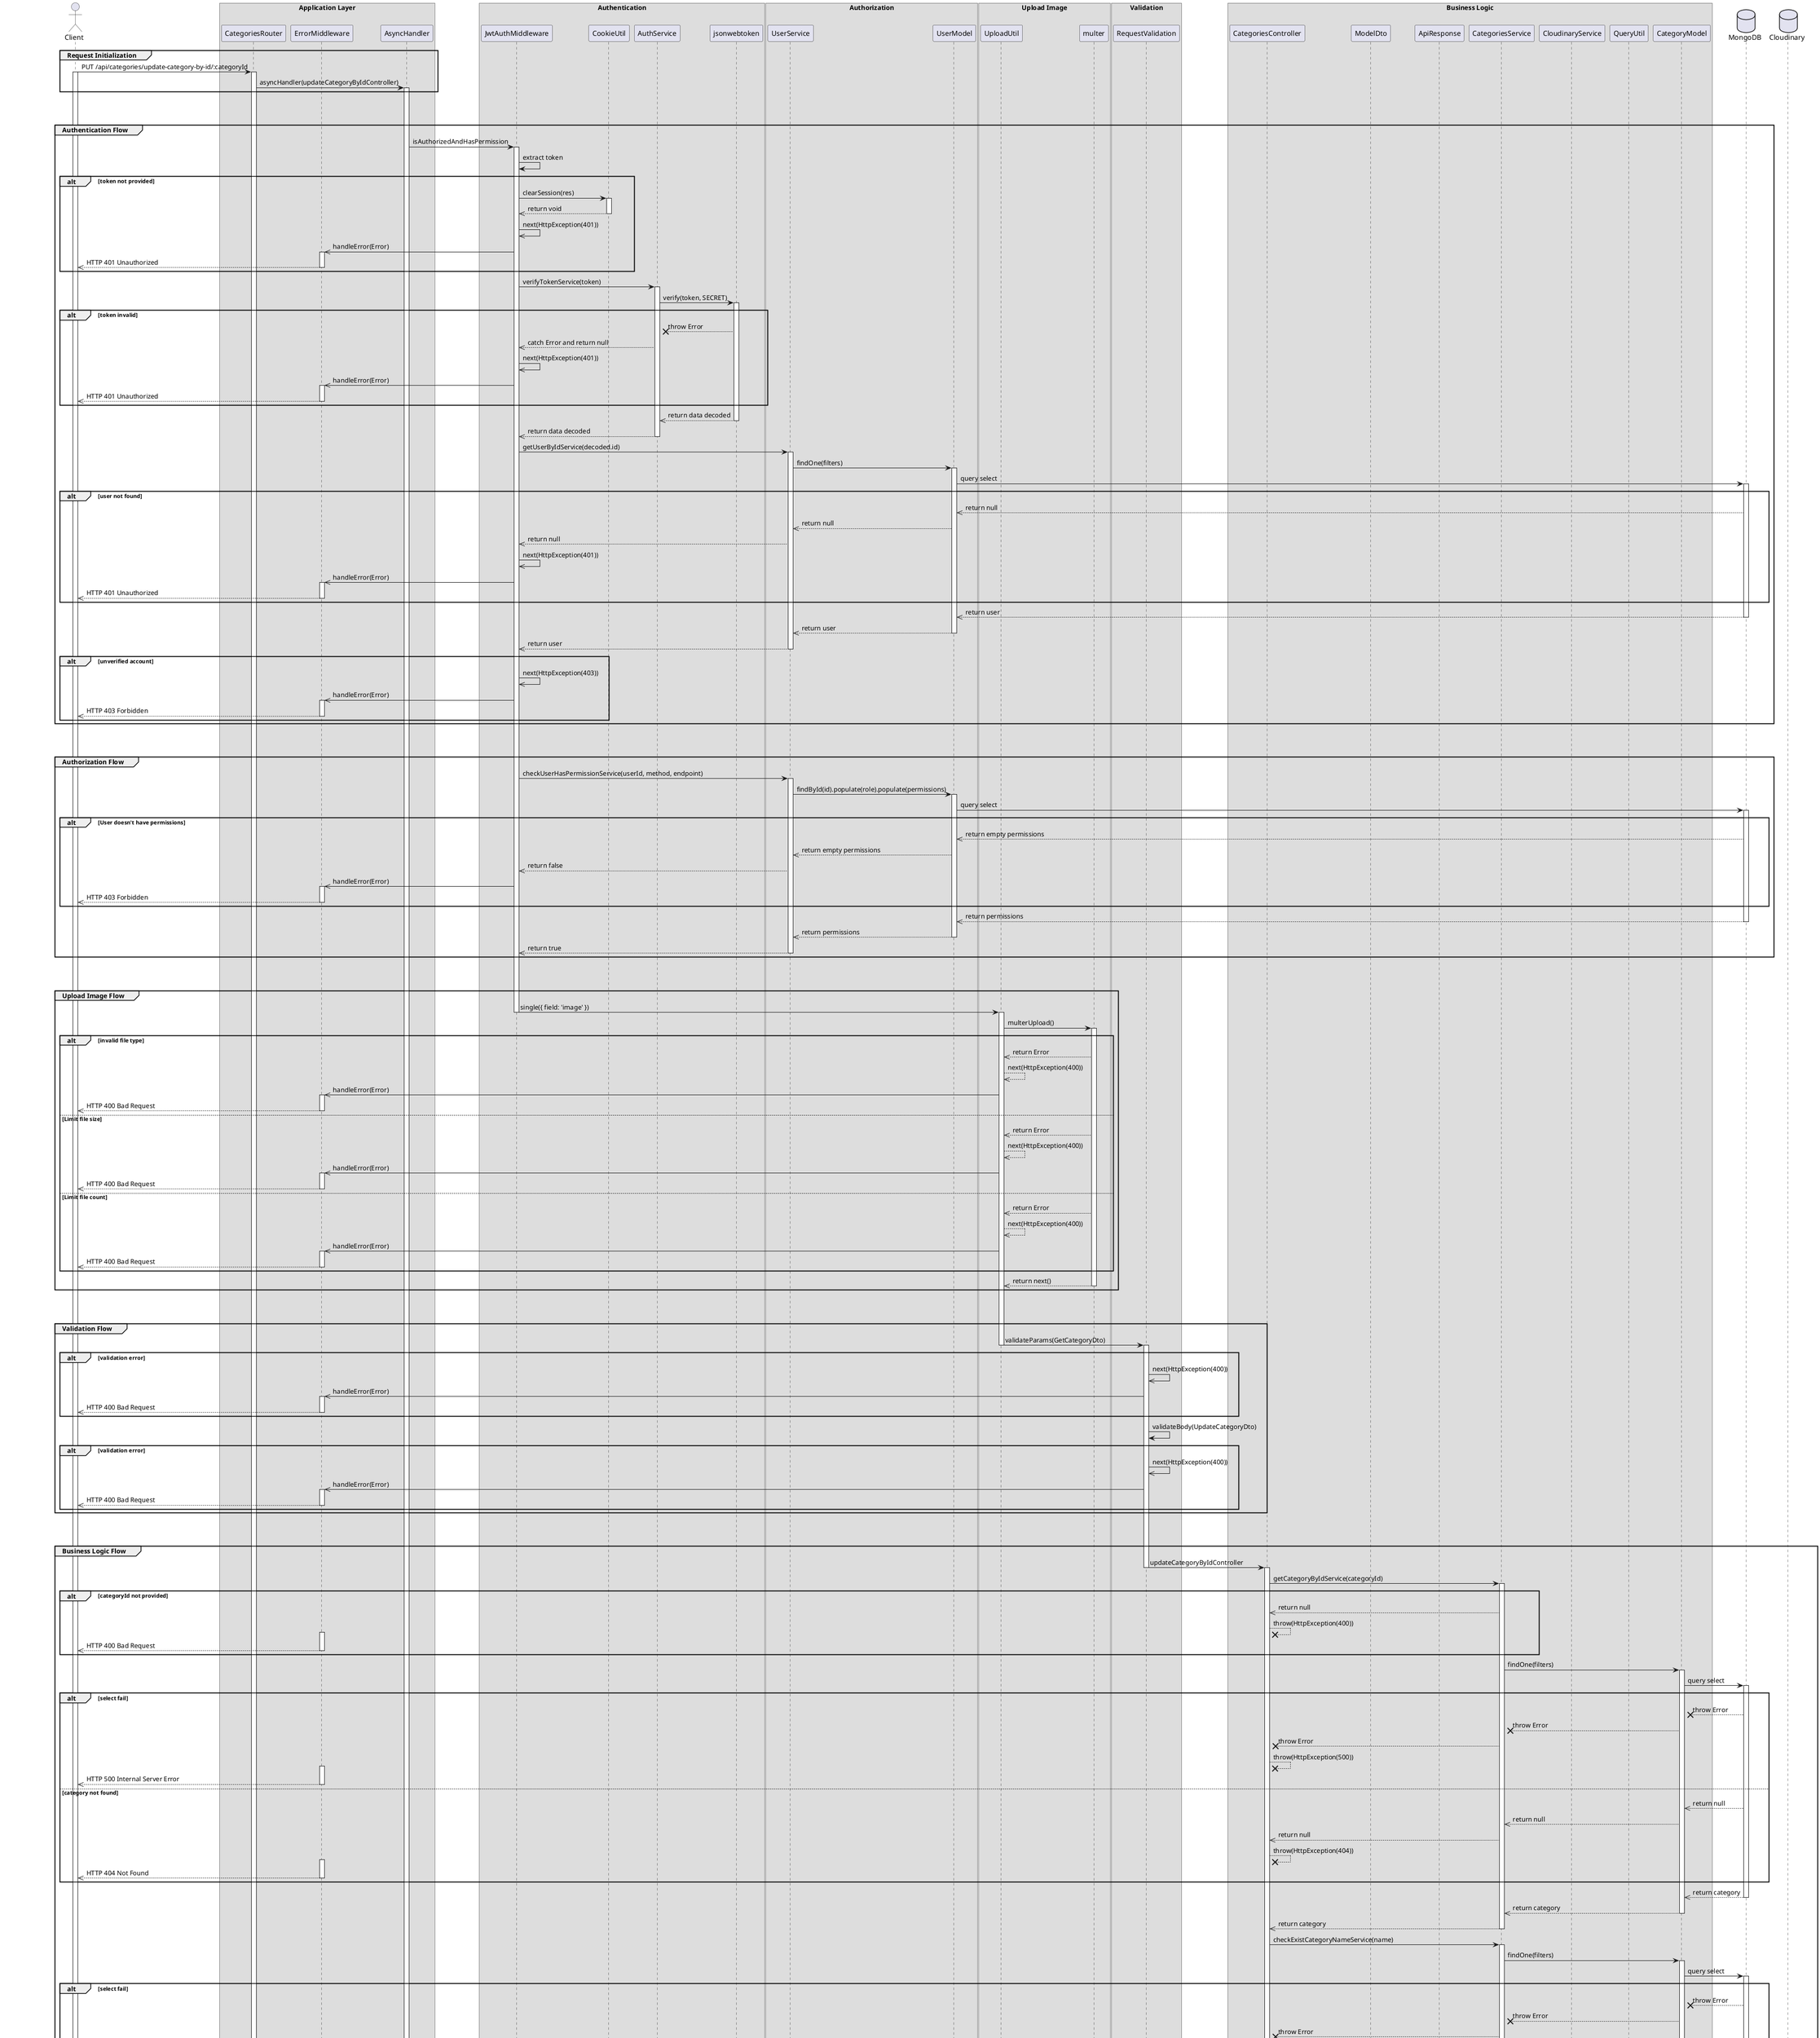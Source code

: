 @startuml update Category

actor Client

box "Application Layer"
participant CategoriesRouter 
participant ErrorMiddleware 
participant AsyncHandler 
end box

box "Authentication"
participant JwtAuthMiddleware 
participant CookieUtil
participant AuthService
participant jsonwebtoken
end box

box "Authorization"
participant UserService 
participant UserModel
end box

box "Upload Image"
participant UploadUtil
participant multer
end box

box "Validation"
participant RequestValidation
end box

box "Business Logic"
participant CategoriesController
participant ModelDto
participant ApiResponse
participant CategoriesService
participant CloudinaryService
participant QueryUtil
participant CategoryModel
end box

database MongoDB
database Cloudinary

' Step 1
group Request Initialization
    Client -> CategoriesRouter: PUT /api/categories/update-category-by-id/:categoryId
    activate Client
    activate CategoriesRouter
    CategoriesRouter -> AsyncHandler: asyncHandler(updateCategoryByIdController)
    activate AsyncHandler
end

break
break

' Step 2
group Authentication Flow
    AsyncHandler -> JwtAuthMiddleware: isAuthorizedAndHasPermission
    activate JwtAuthMiddleware

    JwtAuthMiddleware -> JwtAuthMiddleware: extract token
    alt token not provided
        JwtAuthMiddleware -> CookieUtil: clearSession(res)
        activate CookieUtil
        CookieUtil -->> JwtAuthMiddleware: return void
        deactivate CookieUtil
        JwtAuthMiddleware ->> JwtAuthMiddleware: next(HttpException(401))
        JwtAuthMiddleware ->> ErrorMiddleware: handleError(Error)
        activate ErrorMiddleware
        ErrorMiddleware -->> Client: HTTP 401 Unauthorized
        deactivate ErrorMiddleware
    end 

    JwtAuthMiddleware -> AuthService: verifyTokenService(token)
    activate AuthService
    AuthService -> jsonwebtoken: verify(token, SECRET)
    activate jsonwebtoken
    alt token invalid
        jsonwebtoken --x AuthService: throw Error
        AuthService -->> JwtAuthMiddleware: catch Error and return null
        JwtAuthMiddleware ->> JwtAuthMiddleware: next(HttpException(401))
        JwtAuthMiddleware ->> ErrorMiddleware: handleError(Error)
        activate ErrorMiddleware
        ErrorMiddleware -->> Client: HTTP 401 Unauthorized
        deactivate ErrorMiddleware
    end

    jsonwebtoken -->> AuthService: return data decoded
    deactivate jsonwebtoken
    AuthService -->> JwtAuthMiddleware: return data decoded
    deactivate AuthService
    JwtAuthMiddleware -> UserService: getUserByIdService(decoded.id)
    activate UserService
    UserService -> UserModel: findOne(filters)
    activate UserModel
    UserModel -> MongoDB: query select
    activate MongoDB

    alt user not found
        MongoDB -->> UserModel: return null
        UserModel -->> UserService: return null
        UserService -->> JwtAuthMiddleware: return null
        JwtAuthMiddleware ->> JwtAuthMiddleware: next(HttpException(401))
        JwtAuthMiddleware ->> ErrorMiddleware: handleError(Error)
        activate ErrorMiddleware
        ErrorMiddleware -->> Client: HTTP 401 Unauthorized
        deactivate ErrorMiddleware
    end

    MongoDB -->> UserModel: return user
    deactivate MongoDB
    UserModel -->> UserService: return user
    deactivate UserModel
    UserService -->> JwtAuthMiddleware: return user
    deactivate UserService

    alt unverified account
        JwtAuthMiddleware ->> JwtAuthMiddleware: next(HttpException(403))
        JwtAuthMiddleware ->> ErrorMiddleware: handleError(Error)
        activate ErrorMiddleware
        ErrorMiddleware -->> Client: HTTP 403 Forbidden
        deactivate ErrorMiddleware
    end
end

break
break

' Step 3
group Authorization Flow
    JwtAuthMiddleware -> UserService: checkUserHasPermissionService(userId, method, endpoint)
    activate UserService
    UserService -> UserModel: findById(id).populate(role).populate(permissions)
    activate UserModel
    UserModel -> MongoDB: query select
    activate MongoDB

    alt User doesn't have permissions 
        MongoDB -->> UserModel: return empty permissions
        UserModel -->> UserService: return empty permissions
        UserService -->> JwtAuthMiddleware: return false
        JwtAuthMiddleware ->> ErrorMiddleware: handleError(Error)
        activate ErrorMiddleware
        ErrorMiddleware -->> Client: HTTP 403 Forbidden
        deactivate ErrorMiddleware
    end

    MongoDB -->> UserModel: return permissions
    deactivate MongoDB
    UserModel -->> UserService: return permissions
    deactivate UserModel
    UserService -->> JwtAuthMiddleware: return true
    deactivate UserService
end

break
break

' Step 4
group Upload Image Flow
    JwtAuthMiddleware -> UploadUtil: single({ field: 'image' })
    deactivate JwtAuthMiddleware
    activate UploadUtil
    UploadUtil -> multer: multerUpload()
    activate multer

    alt invalid file type
        multer -->> UploadUtil: return Error
        UploadUtil -->> UploadUtil: next(HttpException(400))
        UploadUtil ->> ErrorMiddleware: handleError(Error)
        activate ErrorMiddleware
        ErrorMiddleware -->> Client: HTTP 400 Bad Request
        deactivate ErrorMiddleware

    else Limit file size
        multer -->> UploadUtil: return Error
        UploadUtil -->> UploadUtil: next(HttpException(400))
        UploadUtil ->> ErrorMiddleware: handleError(Error)
        activate ErrorMiddleware
        ErrorMiddleware -->> Client: HTTP 400 Bad Request
        deactivate ErrorMiddleware

    else Limit file count
        multer -->> UploadUtil: return Error
        UploadUtil -->> UploadUtil: next(HttpException(400))
        UploadUtil ->> ErrorMiddleware: handleError(Error)
        activate ErrorMiddleware
        ErrorMiddleware -->> Client: HTTP 400 Bad Request
        deactivate ErrorMiddleware
    end 

    multer -->> UploadUtil: return next()
    deactivate multer   

end

break 
break

' Step 5
group Validation Flow
    UploadUtil -> RequestValidation: validateParams(GetCategoryDto)
    deactivate UploadUtil
    activate RequestValidation
    alt validation error
        RequestValidation ->> RequestValidation: next(HttpException(400))
        RequestValidation ->> ErrorMiddleware: handleError(Error)
        activate ErrorMiddleware
        ErrorMiddleware -->> Client: HTTP 400 Bad Request
        deactivate ErrorMiddleware
    end
    RequestValidation -> RequestValidation: validateBody(UpdateCategoryDto)
    alt validation error
        RequestValidation ->> RequestValidation: next(HttpException(400))
        RequestValidation ->> ErrorMiddleware: handleError(Error)
        activate ErrorMiddleware
        ErrorMiddleware -->> Client: HTTP 400 Bad Request
        deactivate ErrorMiddleware
    end
end

break
break


' Step 6
group Business Logic Flow
    RequestValidation -> CategoriesController: updateCategoryByIdController
    deactivate RequestValidation
    activate CategoriesController
    CategoriesController -> CategoriesService: getCategoryByIdService(categoryId)
    activate CategoriesService

    alt categoryId not provided
        CategoriesService -->> CategoriesController: return null
        CategoriesController --x CategoriesController: throw(HttpException(400))
        activate ErrorMiddleware
        ErrorMiddleware -->> Client: HTTP 400 Bad Request
        deactivate ErrorMiddleware
    end

    CategoriesService -> CategoryModel: findOne(filters)
    activate CategoryModel
    CategoryModel -> MongoDB: query select
    activate MongoDB

    alt select fail 
        MongoDB --x CategoryModel: throw Error
        CategoryModel --x CategoriesService: throw Error
        CategoriesService --x CategoriesController: throw Error
        CategoriesController --x CategoriesController: throw(HttpException(500))
        activate ErrorMiddleware
        ErrorMiddleware -->> Client: HTTP 500 Internal Server Error
        deactivate ErrorMiddleware
    else category not found
        MongoDB -->> CategoryModel: return null
        CategoryModel -->> CategoriesService: return null
        CategoriesService -->> CategoriesController: return null
        CategoriesController --x CategoriesController: throw(HttpException(404))
        activate ErrorMiddleware
        ErrorMiddleware -->> Client: HTTP 404 Not Found
        deactivate ErrorMiddleware
    end

    MongoDB -->> CategoryModel: return category
    deactivate MongoDB
    CategoryModel -->> CategoriesService: return category
    deactivate CategoryModel
    CategoriesService -->> CategoriesController: return category
    deactivate CategoriesService
    CategoriesController -> CategoriesService: checkExistCategoryNameService(name)
    activate CategoriesService
    CategoriesService -> CategoryModel: findOne(filters)
    activate CategoryModel
    CategoryModel -> MongoDB: query select
    activate MongoDB

    alt select fail 
        MongoDB --x CategoryModel: throw Error
        CategoryModel --x CategoriesService: throw Error
        CategoriesService --x CategoriesController: throw Error
        CategoriesController --x CategoriesController: throw(HttpException(500))
        activate ErrorMiddleware
        ErrorMiddleware -->> Client: HTTP 500 Internal Server Error
        deactivate ErrorMiddleware

    else name category already exists
        MongoDB -->> CategoryModel: return true
        CategoryModel -->> CategoriesService: return true
        CategoriesService -->> CategoriesController: return true
        CategoriesController --x CategoriesController: throw(HttpException(400))
        activate ErrorMiddleware
        ErrorMiddleware -->> Client: HTTP 400 Bad Request
        deactivate ErrorMiddleware
    end
    
    MongoDB -->> CategoryModel: return false
    deactivate MongoDB
    CategoryModel -->> CategoriesService: return false
    deactivate CategoryModel
    CategoriesService -->> CategoriesController: return false
    deactivate CategoriesService
    CategoriesController -> CloudinaryService: uploadImageBufferService(buffer, folderName)
    activate CloudinaryService
    CloudinaryService -> CloudinaryService: sharp(buffer)
    CloudinaryService -> Cloudinary: upLoad_stream(buffer, options)
    activate Cloudinary

    alt upload fail
        Cloudinary --x CloudinaryService: throw Error
        CloudinaryService --x CategoriesController: throw Error
        CategoriesController --x CategoriesController: throw(HttpException(500))
        activate ErrorMiddleware
        ErrorMiddleware -->> Client: HTTP 500 Internal Server Error
        deactivate ErrorMiddleware
    end

    Cloudinary -->> CloudinaryService: return imageUrl
    deactivate Cloudinary
    CloudinaryService -->> CategoriesController: return imageUrl
    deactivate CloudinaryService
    CategoriesController -> CategoriesService: updateCategoryInfoByIdService(categoryId, categoryData)
    activate CategoriesService
    CategoriesService -> CategoryModel: findByIdAndUpdate(id, categoryData, options)
    activate CategoryModel
    CategoryModel -> MongoDB: query update
    activate MongoDB

    alt update fail
        MongoDB --x CategoryModel: throw Error
        CategoryModel --x CategoriesService: throw Error
        CategoriesService --x CategoriesController: throw Error
        CategoriesController --x CategoriesController: throw(HttpException(500))
        activate ErrorMiddleware
        ErrorMiddleware -->> Client: HTTP 500 Internal Server Error
        deactivate ErrorMiddleware
    end

    MongoDB -->> CategoryModel: return category
    deactivate MongoDB
    CategoryModel -->> CategoriesService: return category
    deactivate CategoryModel
    CategoriesService -->> CategoriesController: return category
    deactivate CategoriesService


end

group Transform data response
    CategoriesController -> ModelDto: new(CategoryDto, category)
    activate ModelDto
    ModelDto -->> CategoriesController: return CategoryDto instance
    deactivate ModelDto

    CategoriesController -> ApiResponse: success(TotalCount, CategoryDto, success message)
    activate ApiResponse
    ApiResponse -->> CategoriesController: return ApiResponse instance
    deactivate ApiResponse 
end

CategoriesController -->> AsyncHandler: return ApiResponse instance
deactivate CategoriesController
AsyncHandler --> Client: HTTP 200 Success
deactivate AsyncHandler
deactivate CategoriesRouter

@enduml